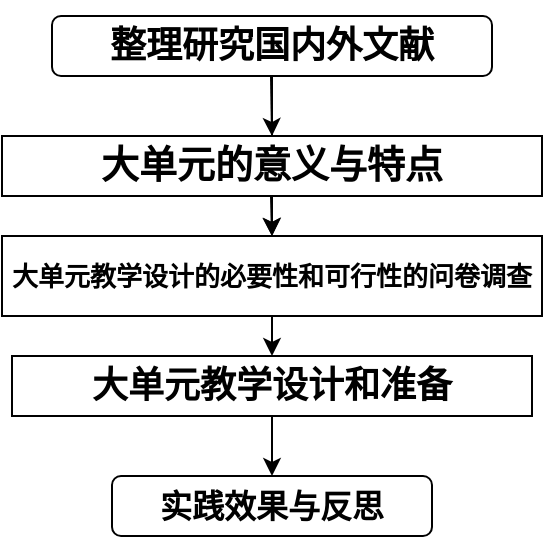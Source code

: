 <mxfile version="26.0.13">
  <diagram id="C5RBs43oDa-KdzZeNtuy" name="Page-1">
    <mxGraphModel dx="1213" dy="768" grid="1" gridSize="10" guides="1" tooltips="1" connect="1" arrows="1" fold="1" page="1" pageScale="1" pageWidth="827" pageHeight="1169" math="0" shadow="0">
      <root>
        <mxCell id="WIyWlLk6GJQsqaUBKTNV-0" />
        <mxCell id="WIyWlLk6GJQsqaUBKTNV-1" parent="WIyWlLk6GJQsqaUBKTNV-0" />
        <mxCell id="fZEaiQAy_0OZP6Leos3U-14" value="" style="edgeStyle=orthogonalEdgeStyle;rounded=0;orthogonalLoop=1;jettySize=auto;html=1;" edge="1" parent="WIyWlLk6GJQsqaUBKTNV-1" source="fZEaiQAy_0OZP6Leos3U-0" target="fZEaiQAy_0OZP6Leos3U-4">
          <mxGeometry relative="1" as="geometry" />
        </mxCell>
        <mxCell id="fZEaiQAy_0OZP6Leos3U-0" value="&lt;h1&gt;整理研究国内外文献&lt;/h1&gt;" style="rounded=1;whiteSpace=wrap;html=1;fontSize=9;" vertex="1" parent="WIyWlLk6GJQsqaUBKTNV-1">
          <mxGeometry x="230" y="230" width="220" height="30" as="geometry" />
        </mxCell>
        <mxCell id="fZEaiQAy_0OZP6Leos3U-1" value="" style="endArrow=classic;html=1;rounded=0;" edge="1" parent="WIyWlLk6GJQsqaUBKTNV-1">
          <mxGeometry width="50" height="50" relative="1" as="geometry">
            <mxPoint x="339.5" y="260" as="sourcePoint" />
            <mxPoint x="340" y="290" as="targetPoint" />
            <Array as="points" />
          </mxGeometry>
        </mxCell>
        <mxCell id="fZEaiQAy_0OZP6Leos3U-2" value="大单元的意义与特点" style="rounded=0;whiteSpace=wrap;html=1;fontStyle=1;fontSize=19;" vertex="1" parent="WIyWlLk6GJQsqaUBKTNV-1">
          <mxGeometry x="205" y="290" width="270" height="30" as="geometry" />
        </mxCell>
        <mxCell id="fZEaiQAy_0OZP6Leos3U-4" value="大单元教学设计的必要性和可行性的问卷调查" style="rounded=0;whiteSpace=wrap;html=1;fontStyle=1;fontSize=13;" vertex="1" parent="WIyWlLk6GJQsqaUBKTNV-1">
          <mxGeometry x="205" y="340" width="270" height="40" as="geometry" />
        </mxCell>
        <mxCell id="fZEaiQAy_0OZP6Leos3U-5" value="" style="endArrow=classic;html=1;rounded=0;" edge="1" parent="WIyWlLk6GJQsqaUBKTNV-1">
          <mxGeometry width="50" height="50" relative="1" as="geometry">
            <mxPoint x="339.5" y="320" as="sourcePoint" />
            <mxPoint x="340" y="340" as="targetPoint" />
          </mxGeometry>
        </mxCell>
        <mxCell id="fZEaiQAy_0OZP6Leos3U-6" value="" style="endArrow=classic;html=1;rounded=0;entryX=0.5;entryY=0;entryDx=0;entryDy=0;" edge="1" parent="WIyWlLk6GJQsqaUBKTNV-1" target="fZEaiQAy_0OZP6Leos3U-7">
          <mxGeometry width="50" height="50" relative="1" as="geometry">
            <mxPoint x="340" y="380" as="sourcePoint" />
            <mxPoint x="339.5" y="390" as="targetPoint" />
          </mxGeometry>
        </mxCell>
        <mxCell id="fZEaiQAy_0OZP6Leos3U-7" value="大单元教学设计和准备" style="rounded=0;whiteSpace=wrap;html=1;fontFamily=Helvetica;fontStyle=1;fontSize=18;" vertex="1" parent="WIyWlLk6GJQsqaUBKTNV-1">
          <mxGeometry x="210" y="400" width="260" height="30" as="geometry" />
        </mxCell>
        <mxCell id="fZEaiQAy_0OZP6Leos3U-15" value="" style="endArrow=classic;html=1;rounded=0;exitX=0.5;exitY=1;exitDx=0;exitDy=0;entryX=0.5;entryY=0;entryDx=0;entryDy=0;" edge="1" parent="WIyWlLk6GJQsqaUBKTNV-1" source="fZEaiQAy_0OZP6Leos3U-7" target="fZEaiQAy_0OZP6Leos3U-16">
          <mxGeometry width="50" height="50" relative="1" as="geometry">
            <mxPoint x="290" y="500" as="sourcePoint" />
            <mxPoint x="340" y="440" as="targetPoint" />
            <Array as="points" />
          </mxGeometry>
        </mxCell>
        <mxCell id="fZEaiQAy_0OZP6Leos3U-16" value="实践效果与反思" style="rounded=1;whiteSpace=wrap;html=1;fontStyle=1;fontSize=16;" vertex="1" parent="WIyWlLk6GJQsqaUBKTNV-1">
          <mxGeometry x="260" y="460" width="160" height="30" as="geometry" />
        </mxCell>
      </root>
    </mxGraphModel>
  </diagram>
</mxfile>

